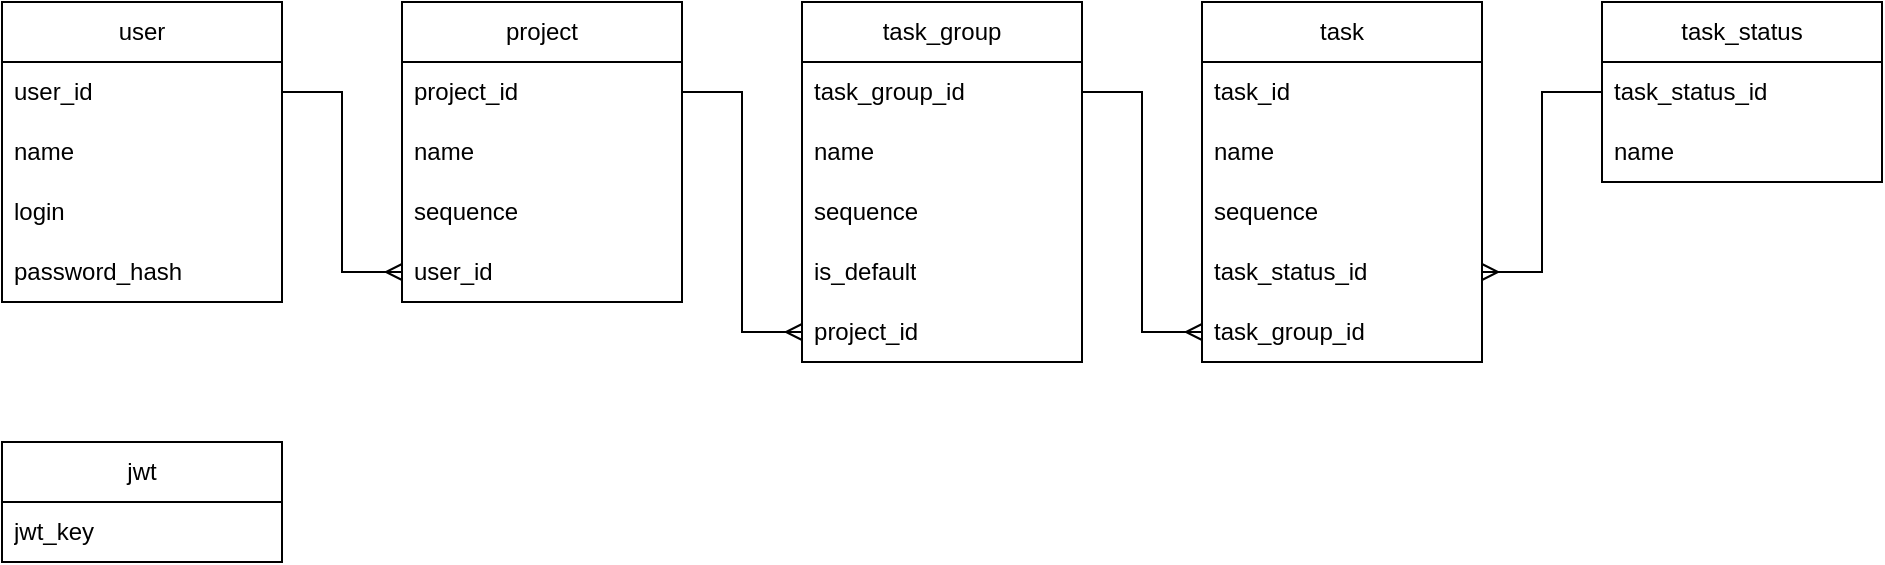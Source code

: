 <mxfile version="27.1.1">
  <diagram name="Страница — 1" id="6Z6l-sZKEi_dp6PloTJL">
    <mxGraphModel dx="994" dy="148" grid="1" gridSize="10" guides="1" tooltips="1" connect="1" arrows="1" fold="1" page="0" pageScale="1" pageWidth="827" pageHeight="1169" math="0" shadow="0">
      <root>
        <mxCell id="0" />
        <mxCell id="1" parent="0" />
        <mxCell id="PkgSuHh2mhLetWdkeBrt-2" value="task" style="swimlane;fontStyle=0;childLayout=stackLayout;horizontal=1;startSize=30;horizontalStack=0;resizeParent=1;resizeParentMax=0;resizeLast=0;collapsible=1;marginBottom=0;whiteSpace=wrap;html=1;" parent="1" vertex="1">
          <mxGeometry x="640" y="500" width="140" height="180" as="geometry" />
        </mxCell>
        <mxCell id="PkgSuHh2mhLetWdkeBrt-3" value="task_id" style="text;strokeColor=none;fillColor=none;align=left;verticalAlign=middle;spacingLeft=4;spacingRight=4;overflow=hidden;points=[[0,0.5],[1,0.5]];portConstraint=eastwest;rotatable=0;whiteSpace=wrap;html=1;" parent="PkgSuHh2mhLetWdkeBrt-2" vertex="1">
          <mxGeometry y="30" width="140" height="30" as="geometry" />
        </mxCell>
        <mxCell id="PkgSuHh2mhLetWdkeBrt-4" value="name" style="text;strokeColor=none;fillColor=none;align=left;verticalAlign=middle;spacingLeft=4;spacingRight=4;overflow=hidden;points=[[0,0.5],[1,0.5]];portConstraint=eastwest;rotatable=0;whiteSpace=wrap;html=1;" parent="PkgSuHh2mhLetWdkeBrt-2" vertex="1">
          <mxGeometry y="60" width="140" height="30" as="geometry" />
        </mxCell>
        <mxCell id="PkgSuHh2mhLetWdkeBrt-19" value="sequence" style="text;strokeColor=none;fillColor=none;align=left;verticalAlign=middle;spacingLeft=4;spacingRight=4;overflow=hidden;points=[[0,0.5],[1,0.5]];portConstraint=eastwest;rotatable=0;whiteSpace=wrap;html=1;" parent="PkgSuHh2mhLetWdkeBrt-2" vertex="1">
          <mxGeometry y="90" width="140" height="30" as="geometry" />
        </mxCell>
        <mxCell id="dhRr65cN7B7VH9hkUON4-10" value="task_status_id" style="text;strokeColor=none;fillColor=none;align=left;verticalAlign=middle;spacingLeft=4;spacingRight=4;overflow=hidden;points=[[0,0.5],[1,0.5]];portConstraint=eastwest;rotatable=0;whiteSpace=wrap;html=1;" parent="PkgSuHh2mhLetWdkeBrt-2" vertex="1">
          <mxGeometry y="120" width="140" height="30" as="geometry" />
        </mxCell>
        <mxCell id="PkgSuHh2mhLetWdkeBrt-5" value="task_&lt;span style=&quot;background-color: transparent; color: light-dark(rgb(0, 0, 0), rgb(255, 255, 255));&quot;&gt;group_id&lt;/span&gt;" style="text;strokeColor=none;fillColor=none;align=left;verticalAlign=middle;spacingLeft=4;spacingRight=4;overflow=hidden;points=[[0,0.5],[1,0.5]];portConstraint=eastwest;rotatable=0;whiteSpace=wrap;html=1;" parent="PkgSuHh2mhLetWdkeBrt-2" vertex="1">
          <mxGeometry y="150" width="140" height="30" as="geometry" />
        </mxCell>
        <mxCell id="PkgSuHh2mhLetWdkeBrt-6" value="task_group" style="swimlane;fontStyle=0;childLayout=stackLayout;horizontal=1;startSize=30;horizontalStack=0;resizeParent=1;resizeParentMax=0;resizeLast=0;collapsible=1;marginBottom=0;whiteSpace=wrap;html=1;" parent="1" vertex="1">
          <mxGeometry x="440" y="500" width="140" height="180" as="geometry" />
        </mxCell>
        <mxCell id="PkgSuHh2mhLetWdkeBrt-7" value="task_group_id" style="text;strokeColor=none;fillColor=none;align=left;verticalAlign=middle;spacingLeft=4;spacingRight=4;overflow=hidden;points=[[0,0.5],[1,0.5]];portConstraint=eastwest;rotatable=0;whiteSpace=wrap;html=1;" parent="PkgSuHh2mhLetWdkeBrt-6" vertex="1">
          <mxGeometry y="30" width="140" height="30" as="geometry" />
        </mxCell>
        <mxCell id="PkgSuHh2mhLetWdkeBrt-8" value="name" style="text;strokeColor=none;fillColor=none;align=left;verticalAlign=middle;spacingLeft=4;spacingRight=4;overflow=hidden;points=[[0,0.5],[1,0.5]];portConstraint=eastwest;rotatable=0;whiteSpace=wrap;html=1;" parent="PkgSuHh2mhLetWdkeBrt-6" vertex="1">
          <mxGeometry y="60" width="140" height="30" as="geometry" />
        </mxCell>
        <mxCell id="PkgSuHh2mhLetWdkeBrt-20" value="sequence" style="text;strokeColor=none;fillColor=none;align=left;verticalAlign=middle;spacingLeft=4;spacingRight=4;overflow=hidden;points=[[0,0.5],[1,0.5]];portConstraint=eastwest;rotatable=0;whiteSpace=wrap;html=1;" parent="PkgSuHh2mhLetWdkeBrt-6" vertex="1">
          <mxGeometry y="90" width="140" height="30" as="geometry" />
        </mxCell>
        <mxCell id="PkgSuHh2mhLetWdkeBrt-9" value="is_default" style="text;strokeColor=none;fillColor=none;align=left;verticalAlign=middle;spacingLeft=4;spacingRight=4;overflow=hidden;points=[[0,0.5],[1,0.5]];portConstraint=eastwest;rotatable=0;whiteSpace=wrap;html=1;" parent="PkgSuHh2mhLetWdkeBrt-6" vertex="1">
          <mxGeometry y="120" width="140" height="30" as="geometry" />
        </mxCell>
        <mxCell id="PkgSuHh2mhLetWdkeBrt-16" value="p&lt;span style=&quot;background-color: transparent; color: light-dark(rgb(0, 0, 0), rgb(255, 255, 255));&quot;&gt;roject_id&lt;/span&gt;" style="text;strokeColor=none;fillColor=none;align=left;verticalAlign=middle;spacingLeft=4;spacingRight=4;overflow=hidden;points=[[0,0.5],[1,0.5]];portConstraint=eastwest;rotatable=0;whiteSpace=wrap;html=1;" parent="PkgSuHh2mhLetWdkeBrt-6" vertex="1">
          <mxGeometry y="150" width="140" height="30" as="geometry" />
        </mxCell>
        <mxCell id="PkgSuHh2mhLetWdkeBrt-12" value="project" style="swimlane;fontStyle=0;childLayout=stackLayout;horizontal=1;startSize=30;horizontalStack=0;resizeParent=1;resizeParentMax=0;resizeLast=0;collapsible=1;marginBottom=0;whiteSpace=wrap;html=1;" parent="1" vertex="1">
          <mxGeometry x="240" y="500" width="140" height="150" as="geometry" />
        </mxCell>
        <mxCell id="PkgSuHh2mhLetWdkeBrt-13" value="project_id" style="text;strokeColor=none;fillColor=none;align=left;verticalAlign=middle;spacingLeft=4;spacingRight=4;overflow=hidden;points=[[0,0.5],[1,0.5]];portConstraint=eastwest;rotatable=0;whiteSpace=wrap;html=1;" parent="PkgSuHh2mhLetWdkeBrt-12" vertex="1">
          <mxGeometry y="30" width="140" height="30" as="geometry" />
        </mxCell>
        <mxCell id="PkgSuHh2mhLetWdkeBrt-15" value="name" style="text;strokeColor=none;fillColor=none;align=left;verticalAlign=middle;spacingLeft=4;spacingRight=4;overflow=hidden;points=[[0,0.5],[1,0.5]];portConstraint=eastwest;rotatable=0;whiteSpace=wrap;html=1;" parent="PkgSuHh2mhLetWdkeBrt-12" vertex="1">
          <mxGeometry y="60" width="140" height="30" as="geometry" />
        </mxCell>
        <mxCell id="PkgSuHh2mhLetWdkeBrt-14" value="sequence" style="text;strokeColor=none;fillColor=none;align=left;verticalAlign=middle;spacingLeft=4;spacingRight=4;overflow=hidden;points=[[0,0.5],[1,0.5]];portConstraint=eastwest;rotatable=0;whiteSpace=wrap;html=1;" parent="PkgSuHh2mhLetWdkeBrt-12" vertex="1">
          <mxGeometry y="90" width="140" height="30" as="geometry" />
        </mxCell>
        <mxCell id="dhRr65cN7B7VH9hkUON4-2" value="user_id" style="text;strokeColor=none;fillColor=none;align=left;verticalAlign=middle;spacingLeft=4;spacingRight=4;overflow=hidden;points=[[0,0.5],[1,0.5]];portConstraint=eastwest;rotatable=0;whiteSpace=wrap;html=1;" parent="PkgSuHh2mhLetWdkeBrt-12" vertex="1">
          <mxGeometry y="120" width="140" height="30" as="geometry" />
        </mxCell>
        <mxCell id="PkgSuHh2mhLetWdkeBrt-18" style="edgeStyle=orthogonalEdgeStyle;rounded=0;orthogonalLoop=1;jettySize=auto;html=1;entryX=0;entryY=0.5;entryDx=0;entryDy=0;endArrow=ERmany;endFill=0;" parent="1" source="PkgSuHh2mhLetWdkeBrt-7" target="PkgSuHh2mhLetWdkeBrt-5" edge="1">
          <mxGeometry relative="1" as="geometry" />
        </mxCell>
        <mxCell id="dhRr65cN7B7VH9hkUON4-1" style="edgeStyle=orthogonalEdgeStyle;rounded=0;orthogonalLoop=1;jettySize=auto;html=1;exitX=1;exitY=0.5;exitDx=0;exitDy=0;entryX=0;entryY=0.5;entryDx=0;entryDy=0;endArrow=ERmany;endFill=0;" parent="1" source="PkgSuHh2mhLetWdkeBrt-13" target="PkgSuHh2mhLetWdkeBrt-16" edge="1">
          <mxGeometry relative="1" as="geometry" />
        </mxCell>
        <mxCell id="dhRr65cN7B7VH9hkUON4-3" value="user" style="swimlane;fontStyle=0;childLayout=stackLayout;horizontal=1;startSize=30;horizontalStack=0;resizeParent=1;resizeParentMax=0;resizeLast=0;collapsible=1;marginBottom=0;whiteSpace=wrap;html=1;" parent="1" vertex="1">
          <mxGeometry x="40" y="500" width="140" height="150" as="geometry" />
        </mxCell>
        <mxCell id="dhRr65cN7B7VH9hkUON4-4" value="user_id" style="text;strokeColor=none;fillColor=none;align=left;verticalAlign=middle;spacingLeft=4;spacingRight=4;overflow=hidden;points=[[0,0.5],[1,0.5]];portConstraint=eastwest;rotatable=0;whiteSpace=wrap;html=1;" parent="dhRr65cN7B7VH9hkUON4-3" vertex="1">
          <mxGeometry y="30" width="140" height="30" as="geometry" />
        </mxCell>
        <mxCell id="dhRr65cN7B7VH9hkUON4-5" value="name" style="text;strokeColor=none;fillColor=none;align=left;verticalAlign=middle;spacingLeft=4;spacingRight=4;overflow=hidden;points=[[0,0.5],[1,0.5]];portConstraint=eastwest;rotatable=0;whiteSpace=wrap;html=1;" parent="dhRr65cN7B7VH9hkUON4-3" vertex="1">
          <mxGeometry y="60" width="140" height="30" as="geometry" />
        </mxCell>
        <mxCell id="dhRr65cN7B7VH9hkUON4-6" value="login" style="text;strokeColor=none;fillColor=none;align=left;verticalAlign=middle;spacingLeft=4;spacingRight=4;overflow=hidden;points=[[0,0.5],[1,0.5]];portConstraint=eastwest;rotatable=0;whiteSpace=wrap;html=1;" parent="dhRr65cN7B7VH9hkUON4-3" vertex="1">
          <mxGeometry y="90" width="140" height="30" as="geometry" />
        </mxCell>
        <mxCell id="dhRr65cN7B7VH9hkUON4-7" value="password_hash" style="text;strokeColor=none;fillColor=none;align=left;verticalAlign=middle;spacingLeft=4;spacingRight=4;overflow=hidden;points=[[0,0.5],[1,0.5]];portConstraint=eastwest;rotatable=0;whiteSpace=wrap;html=1;" parent="dhRr65cN7B7VH9hkUON4-3" vertex="1">
          <mxGeometry y="120" width="140" height="30" as="geometry" />
        </mxCell>
        <mxCell id="dhRr65cN7B7VH9hkUON4-8" style="edgeStyle=orthogonalEdgeStyle;rounded=0;orthogonalLoop=1;jettySize=auto;html=1;entryX=0;entryY=0.5;entryDx=0;entryDy=0;endArrow=ERmany;endFill=0;" parent="1" source="dhRr65cN7B7VH9hkUON4-4" target="dhRr65cN7B7VH9hkUON4-2" edge="1">
          <mxGeometry relative="1" as="geometry" />
        </mxCell>
        <mxCell id="dhRr65cN7B7VH9hkUON4-11" value="task_status" style="swimlane;fontStyle=0;childLayout=stackLayout;horizontal=1;startSize=30;horizontalStack=0;resizeParent=1;resizeParentMax=0;resizeLast=0;collapsible=1;marginBottom=0;whiteSpace=wrap;html=1;" parent="1" vertex="1">
          <mxGeometry x="840" y="500" width="140" height="90" as="geometry" />
        </mxCell>
        <mxCell id="dhRr65cN7B7VH9hkUON4-12" value="task_status_id" style="text;strokeColor=none;fillColor=none;align=left;verticalAlign=middle;spacingLeft=4;spacingRight=4;overflow=hidden;points=[[0,0.5],[1,0.5]];portConstraint=eastwest;rotatable=0;whiteSpace=wrap;html=1;" parent="dhRr65cN7B7VH9hkUON4-11" vertex="1">
          <mxGeometry y="30" width="140" height="30" as="geometry" />
        </mxCell>
        <mxCell id="dhRr65cN7B7VH9hkUON4-13" value="name" style="text;strokeColor=none;fillColor=none;align=left;verticalAlign=middle;spacingLeft=4;spacingRight=4;overflow=hidden;points=[[0,0.5],[1,0.5]];portConstraint=eastwest;rotatable=0;whiteSpace=wrap;html=1;" parent="dhRr65cN7B7VH9hkUON4-11" vertex="1">
          <mxGeometry y="60" width="140" height="30" as="geometry" />
        </mxCell>
        <mxCell id="dhRr65cN7B7VH9hkUON4-15" style="edgeStyle=orthogonalEdgeStyle;rounded=0;orthogonalLoop=1;jettySize=auto;html=1;entryX=1;entryY=0.5;entryDx=0;entryDy=0;endArrow=ERmany;endFill=0;" parent="1" source="dhRr65cN7B7VH9hkUON4-12" target="dhRr65cN7B7VH9hkUON4-10" edge="1">
          <mxGeometry relative="1" as="geometry" />
        </mxCell>
        <mxCell id="O1GTkgY1Z_n3WO2Nith2-1" value="jwt" style="swimlane;fontStyle=0;childLayout=stackLayout;horizontal=1;startSize=30;horizontalStack=0;resizeParent=1;resizeParentMax=0;resizeLast=0;collapsible=1;marginBottom=0;whiteSpace=wrap;html=1;" vertex="1" parent="1">
          <mxGeometry x="40" y="720" width="140" height="60" as="geometry" />
        </mxCell>
        <mxCell id="O1GTkgY1Z_n3WO2Nith2-5" value="jwt_key" style="text;strokeColor=none;fillColor=none;align=left;verticalAlign=middle;spacingLeft=4;spacingRight=4;overflow=hidden;points=[[0,0.5],[1,0.5]];portConstraint=eastwest;rotatable=0;whiteSpace=wrap;html=1;" vertex="1" parent="O1GTkgY1Z_n3WO2Nith2-1">
          <mxGeometry y="30" width="140" height="30" as="geometry" />
        </mxCell>
      </root>
    </mxGraphModel>
  </diagram>
</mxfile>
